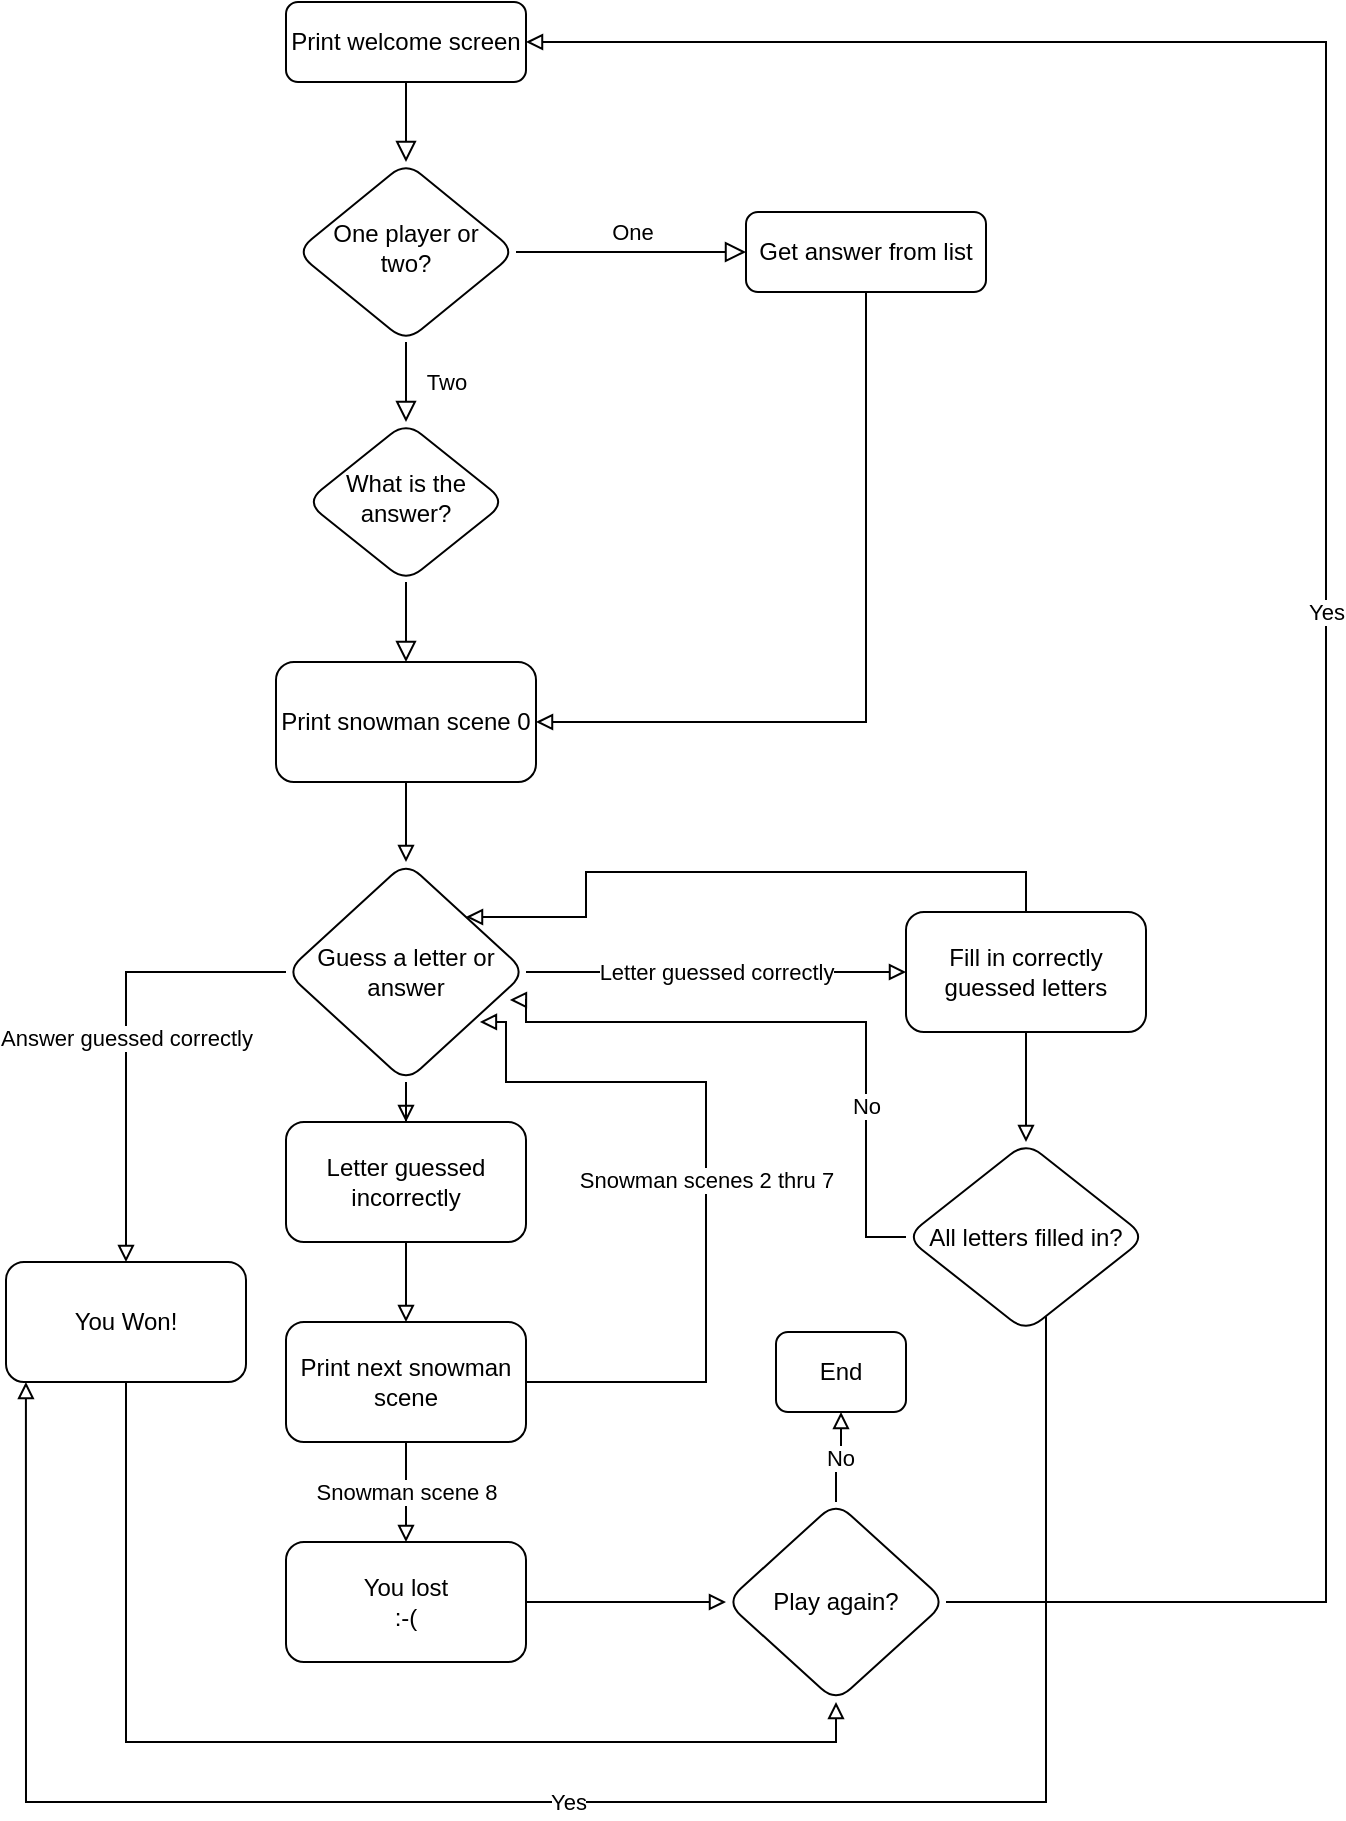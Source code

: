<mxfile version="14.6.13" type="device"><diagram id="C5RBs43oDa-KdzZeNtuy" name="Page-1"><mxGraphModel dx="1106" dy="852" grid="1" gridSize="10" guides="1" tooltips="1" connect="1" arrows="1" fold="1" page="1" pageScale="1" pageWidth="827" pageHeight="1169" math="0" shadow="0"><root><mxCell id="WIyWlLk6GJQsqaUBKTNV-0"/><mxCell id="WIyWlLk6GJQsqaUBKTNV-1" parent="WIyWlLk6GJQsqaUBKTNV-0"/><mxCell id="5k5f34KY3Qmuu7iuyZu7-0" value="" style="group" vertex="1" connectable="0" parent="WIyWlLk6GJQsqaUBKTNV-1"><mxGeometry x="20" y="80" width="660" height="900" as="geometry"/></mxCell><mxCell id="WIyWlLk6GJQsqaUBKTNV-3" value="Print welcome screen" style="rounded=1;whiteSpace=wrap;html=1;fontSize=12;glass=0;strokeWidth=1;shadow=0;" parent="5k5f34KY3Qmuu7iuyZu7-0" vertex="1"><mxGeometry x="140" width="120" height="40" as="geometry"/></mxCell><mxCell id="WIyWlLk6GJQsqaUBKTNV-6" value="One player or two?" style="rhombus;whiteSpace=wrap;html=1;shadow=0;fontFamily=Helvetica;fontSize=12;align=center;strokeWidth=1;spacing=6;spacingTop=-4;rounded=1;" parent="5k5f34KY3Qmuu7iuyZu7-0" vertex="1"><mxGeometry x="145" y="80" width="110" height="90" as="geometry"/></mxCell><mxCell id="WIyWlLk6GJQsqaUBKTNV-2" value="" style="rounded=0;html=1;jettySize=auto;orthogonalLoop=1;fontSize=11;endArrow=block;endFill=0;endSize=8;strokeWidth=1;shadow=0;labelBackgroundColor=none;edgeStyle=orthogonalEdgeStyle;" parent="5k5f34KY3Qmuu7iuyZu7-0" source="WIyWlLk6GJQsqaUBKTNV-3" target="WIyWlLk6GJQsqaUBKTNV-6" edge="1"><mxGeometry relative="1" as="geometry"/></mxCell><mxCell id="WIyWlLk6GJQsqaUBKTNV-7" value="Get answer from list" style="rounded=1;whiteSpace=wrap;html=1;fontSize=12;glass=0;strokeWidth=1;shadow=0;" parent="5k5f34KY3Qmuu7iuyZu7-0" vertex="1"><mxGeometry x="370" y="105" width="120" height="40" as="geometry"/></mxCell><mxCell id="WIyWlLk6GJQsqaUBKTNV-5" value="One" style="edgeStyle=orthogonalEdgeStyle;rounded=0;html=1;jettySize=auto;orthogonalLoop=1;fontSize=11;endArrow=block;endFill=0;endSize=8;strokeWidth=1;shadow=0;labelBackgroundColor=none;" parent="5k5f34KY3Qmuu7iuyZu7-0" source="WIyWlLk6GJQsqaUBKTNV-6" target="WIyWlLk6GJQsqaUBKTNV-7" edge="1"><mxGeometry y="10" relative="1" as="geometry"><mxPoint as="offset"/></mxGeometry></mxCell><mxCell id="WIyWlLk6GJQsqaUBKTNV-10" value="What is the answer?" style="rhombus;whiteSpace=wrap;html=1;shadow=0;fontFamily=Helvetica;fontSize=12;align=center;strokeWidth=1;spacing=6;spacingTop=-4;rounded=1;" parent="5k5f34KY3Qmuu7iuyZu7-0" vertex="1"><mxGeometry x="150" y="210" width="100" height="80" as="geometry"/></mxCell><mxCell id="WIyWlLk6GJQsqaUBKTNV-4" value="Two" style="rounded=0;html=1;jettySize=auto;orthogonalLoop=1;fontSize=11;endArrow=block;endFill=0;endSize=8;strokeWidth=1;shadow=0;labelBackgroundColor=none;edgeStyle=orthogonalEdgeStyle;entryX=0.5;entryY=0;entryDx=0;entryDy=0;" parent="5k5f34KY3Qmuu7iuyZu7-0" source="WIyWlLk6GJQsqaUBKTNV-6" target="WIyWlLk6GJQsqaUBKTNV-10" edge="1"><mxGeometry y="20" relative="1" as="geometry"><mxPoint as="offset"/></mxGeometry></mxCell><mxCell id="WIyWlLk6GJQsqaUBKTNV-11" value="Print snowman scene 0" style="rounded=1;whiteSpace=wrap;html=1;fontSize=12;glass=0;strokeWidth=1;shadow=0;" parent="5k5f34KY3Qmuu7iuyZu7-0" vertex="1"><mxGeometry x="135" y="330" width="130" height="60" as="geometry"/></mxCell><mxCell id="TntL23Rbh5O4rmYJ7btf-2" style="edgeStyle=orthogonalEdgeStyle;rounded=0;orthogonalLoop=1;jettySize=auto;html=1;exitX=0.5;exitY=1;exitDx=0;exitDy=0;entryX=1;entryY=0.5;entryDx=0;entryDy=0;endArrow=block;endFill=0;" parent="5k5f34KY3Qmuu7iuyZu7-0" source="WIyWlLk6GJQsqaUBKTNV-7" target="WIyWlLk6GJQsqaUBKTNV-11" edge="1"><mxGeometry relative="1" as="geometry"/></mxCell><mxCell id="WIyWlLk6GJQsqaUBKTNV-8" value="" style="rounded=0;html=1;jettySize=auto;orthogonalLoop=1;fontSize=11;endArrow=block;endFill=0;endSize=8;strokeWidth=1;shadow=0;labelBackgroundColor=none;edgeStyle=orthogonalEdgeStyle;" parent="5k5f34KY3Qmuu7iuyZu7-0" source="WIyWlLk6GJQsqaUBKTNV-10" target="WIyWlLk6GJQsqaUBKTNV-11" edge="1"><mxGeometry x="0.333" y="20" relative="1" as="geometry"><mxPoint as="offset"/></mxGeometry></mxCell><mxCell id="TntL23Rbh5O4rmYJ7btf-5" value="Guess a letter or answer" style="rhombus;whiteSpace=wrap;html=1;rounded=1;shadow=0;strokeWidth=1;glass=0;" parent="5k5f34KY3Qmuu7iuyZu7-0" vertex="1"><mxGeometry x="140" y="430" width="120" height="110" as="geometry"/></mxCell><mxCell id="TntL23Rbh5O4rmYJ7btf-6" value="" style="edgeStyle=orthogonalEdgeStyle;rounded=0;orthogonalLoop=1;jettySize=auto;html=1;endArrow=block;endFill=0;startSize=0;" parent="5k5f34KY3Qmuu7iuyZu7-0" source="WIyWlLk6GJQsqaUBKTNV-11" target="TntL23Rbh5O4rmYJ7btf-5" edge="1"><mxGeometry relative="1" as="geometry"/></mxCell><mxCell id="TntL23Rbh5O4rmYJ7btf-7" value="You Won!" style="whiteSpace=wrap;html=1;rounded=1;shadow=0;strokeWidth=1;glass=0;" parent="5k5f34KY3Qmuu7iuyZu7-0" vertex="1"><mxGeometry y="630" width="120" height="60" as="geometry"/></mxCell><mxCell id="TntL23Rbh5O4rmYJ7btf-8" value="Answer guessed correctly" style="edgeStyle=orthogonalEdgeStyle;rounded=0;orthogonalLoop=1;jettySize=auto;html=1;endArrow=block;endFill=0;startSize=0;" parent="5k5f34KY3Qmuu7iuyZu7-0" source="TntL23Rbh5O4rmYJ7btf-5" target="TntL23Rbh5O4rmYJ7btf-7" edge="1"><mxGeometry relative="1" as="geometry"/></mxCell><mxCell id="TntL23Rbh5O4rmYJ7btf-13" value="Letter guessed incorrectly" style="whiteSpace=wrap;html=1;rounded=1;shadow=0;strokeWidth=1;glass=0;" parent="5k5f34KY3Qmuu7iuyZu7-0" vertex="1"><mxGeometry x="140" y="560" width="120" height="60" as="geometry"/></mxCell><mxCell id="TntL23Rbh5O4rmYJ7btf-14" value="" style="edgeStyle=orthogonalEdgeStyle;rounded=0;orthogonalLoop=1;jettySize=auto;html=1;endArrow=block;endFill=0;startSize=0;" parent="5k5f34KY3Qmuu7iuyZu7-0" source="TntL23Rbh5O4rmYJ7btf-5" target="TntL23Rbh5O4rmYJ7btf-13" edge="1"><mxGeometry relative="1" as="geometry"/></mxCell><mxCell id="TntL23Rbh5O4rmYJ7btf-18" style="edgeStyle=orthogonalEdgeStyle;rounded=0;orthogonalLoop=1;jettySize=auto;html=1;exitX=0.5;exitY=0;exitDx=0;exitDy=0;entryX=1;entryY=0;entryDx=0;entryDy=0;endArrow=block;endFill=0;startSize=0;" parent="5k5f34KY3Qmuu7iuyZu7-0" source="TntL23Rbh5O4rmYJ7btf-16" target="TntL23Rbh5O4rmYJ7btf-5" edge="1"><mxGeometry relative="1" as="geometry"><Array as="points"><mxPoint x="510" y="435"/><mxPoint x="290" y="435"/><mxPoint x="290" y="458"/></Array></mxGeometry></mxCell><mxCell id="TntL23Rbh5O4rmYJ7btf-16" value="Fill in correctly guessed letters" style="whiteSpace=wrap;html=1;rounded=1;shadow=0;strokeWidth=1;glass=0;" parent="5k5f34KY3Qmuu7iuyZu7-0" vertex="1"><mxGeometry x="450" y="455" width="120" height="60" as="geometry"/></mxCell><mxCell id="TntL23Rbh5O4rmYJ7btf-17" value="Letter guessed correctly" style="edgeStyle=orthogonalEdgeStyle;rounded=0;orthogonalLoop=1;jettySize=auto;html=1;endArrow=block;endFill=0;startSize=0;" parent="5k5f34KY3Qmuu7iuyZu7-0" source="TntL23Rbh5O4rmYJ7btf-5" target="TntL23Rbh5O4rmYJ7btf-16" edge="1"><mxGeometry relative="1" as="geometry"/></mxCell><mxCell id="TntL23Rbh5O4rmYJ7btf-19" value="You lost&lt;br&gt;:-(" style="whiteSpace=wrap;html=1;rounded=1;shadow=0;strokeWidth=1;glass=0;" parent="5k5f34KY3Qmuu7iuyZu7-0" vertex="1"><mxGeometry x="140" y="770" width="120" height="60" as="geometry"/></mxCell><mxCell id="TntL23Rbh5O4rmYJ7btf-38" value="Yes" style="edgeStyle=orthogonalEdgeStyle;rounded=0;orthogonalLoop=1;jettySize=auto;html=1;exitX=1;exitY=0.5;exitDx=0;exitDy=0;entryX=1;entryY=0.5;entryDx=0;entryDy=0;endArrow=block;endFill=0;startSize=0;" parent="5k5f34KY3Qmuu7iuyZu7-0" source="TntL23Rbh5O4rmYJ7btf-21" target="WIyWlLk6GJQsqaUBKTNV-3" edge="1"><mxGeometry relative="1" as="geometry"><Array as="points"><mxPoint x="660" y="800"/><mxPoint x="660" y="20"/></Array></mxGeometry></mxCell><mxCell id="TntL23Rbh5O4rmYJ7btf-21" value="Play again?" style="rhombus;whiteSpace=wrap;html=1;rounded=1;shadow=0;strokeWidth=1;glass=0;" parent="5k5f34KY3Qmuu7iuyZu7-0" vertex="1"><mxGeometry x="360" y="750" width="110" height="100" as="geometry"/></mxCell><mxCell id="TntL23Rbh5O4rmYJ7btf-23" style="edgeStyle=orthogonalEdgeStyle;rounded=0;orthogonalLoop=1;jettySize=auto;html=1;exitX=0.5;exitY=1;exitDx=0;exitDy=0;entryX=0.5;entryY=1;entryDx=0;entryDy=0;endArrow=block;endFill=0;startSize=0;" parent="5k5f34KY3Qmuu7iuyZu7-0" source="TntL23Rbh5O4rmYJ7btf-7" target="TntL23Rbh5O4rmYJ7btf-21" edge="1"><mxGeometry relative="1" as="geometry"/></mxCell><mxCell id="TntL23Rbh5O4rmYJ7btf-22" value="" style="edgeStyle=orthogonalEdgeStyle;rounded=0;orthogonalLoop=1;jettySize=auto;html=1;endArrow=block;endFill=0;startSize=0;" parent="5k5f34KY3Qmuu7iuyZu7-0" source="TntL23Rbh5O4rmYJ7btf-19" target="TntL23Rbh5O4rmYJ7btf-21" edge="1"><mxGeometry relative="1" as="geometry"/></mxCell><mxCell id="TntL23Rbh5O4rmYJ7btf-27" value="Snowman scenes 2 thru 7" style="edgeStyle=orthogonalEdgeStyle;rounded=0;orthogonalLoop=1;jettySize=auto;html=1;exitX=1;exitY=0.5;exitDx=0;exitDy=0;entryX=0.808;entryY=0.727;entryDx=0;entryDy=0;entryPerimeter=0;endArrow=block;endFill=0;startSize=0;" parent="5k5f34KY3Qmuu7iuyZu7-0" source="TntL23Rbh5O4rmYJ7btf-25" target="TntL23Rbh5O4rmYJ7btf-5" edge="1"><mxGeometry relative="1" as="geometry"><Array as="points"><mxPoint x="350" y="690"/><mxPoint x="350" y="540"/><mxPoint x="250" y="540"/><mxPoint x="250" y="510"/></Array></mxGeometry></mxCell><mxCell id="TntL23Rbh5O4rmYJ7btf-28" value="Snowman scene 8" style="edgeStyle=orthogonalEdgeStyle;rounded=0;orthogonalLoop=1;jettySize=auto;html=1;exitX=0.5;exitY=1;exitDx=0;exitDy=0;endArrow=block;endFill=0;startSize=0;" parent="5k5f34KY3Qmuu7iuyZu7-0" source="TntL23Rbh5O4rmYJ7btf-25" target="TntL23Rbh5O4rmYJ7btf-19" edge="1"><mxGeometry relative="1" as="geometry"/></mxCell><mxCell id="TntL23Rbh5O4rmYJ7btf-25" value="Print next snowman scene" style="whiteSpace=wrap;html=1;rounded=1;shadow=0;strokeWidth=1;glass=0;" parent="5k5f34KY3Qmuu7iuyZu7-0" vertex="1"><mxGeometry x="140" y="660" width="120" height="60" as="geometry"/></mxCell><mxCell id="TntL23Rbh5O4rmYJ7btf-26" value="" style="edgeStyle=orthogonalEdgeStyle;rounded=0;orthogonalLoop=1;jettySize=auto;html=1;endArrow=block;endFill=0;startSize=0;" parent="5k5f34KY3Qmuu7iuyZu7-0" source="TntL23Rbh5O4rmYJ7btf-13" target="TntL23Rbh5O4rmYJ7btf-25" edge="1"><mxGeometry relative="1" as="geometry"/></mxCell><mxCell id="TntL23Rbh5O4rmYJ7btf-31" value="No" style="edgeStyle=orthogonalEdgeStyle;rounded=0;orthogonalLoop=1;jettySize=auto;html=1;exitX=0;exitY=0.5;exitDx=0;exitDy=0;entryX=0.933;entryY=0.627;entryDx=0;entryDy=0;endArrow=block;endFill=0;startSize=0;entryPerimeter=0;" parent="5k5f34KY3Qmuu7iuyZu7-0" source="TntL23Rbh5O4rmYJ7btf-29" target="TntL23Rbh5O4rmYJ7btf-5" edge="1"><mxGeometry x="-0.457" relative="1" as="geometry"><Array as="points"><mxPoint x="430" y="618"/><mxPoint x="430" y="510"/><mxPoint x="260" y="510"/><mxPoint x="260" y="499"/></Array><mxPoint as="offset"/></mxGeometry></mxCell><mxCell id="TntL23Rbh5O4rmYJ7btf-32" value="Yes" style="edgeStyle=orthogonalEdgeStyle;rounded=0;orthogonalLoop=1;jettySize=auto;html=1;entryX=0.083;entryY=1;entryDx=0;entryDy=0;entryPerimeter=0;endArrow=block;endFill=0;startSize=0;" parent="5k5f34KY3Qmuu7iuyZu7-0" source="TntL23Rbh5O4rmYJ7btf-29" target="TntL23Rbh5O4rmYJ7btf-7" edge="1"><mxGeometry relative="1" as="geometry"><Array as="points"><mxPoint x="520" y="900"/><mxPoint x="10" y="900"/></Array></mxGeometry></mxCell><mxCell id="TntL23Rbh5O4rmYJ7btf-29" value="All letters filled in?" style="rhombus;whiteSpace=wrap;html=1;rounded=1;shadow=0;strokeWidth=1;glass=0;" parent="5k5f34KY3Qmuu7iuyZu7-0" vertex="1"><mxGeometry x="450" y="570" width="120" height="95" as="geometry"/></mxCell><mxCell id="TntL23Rbh5O4rmYJ7btf-30" value="" style="edgeStyle=orthogonalEdgeStyle;rounded=0;orthogonalLoop=1;jettySize=auto;html=1;endArrow=block;endFill=0;startSize=0;" parent="5k5f34KY3Qmuu7iuyZu7-0" source="TntL23Rbh5O4rmYJ7btf-16" target="TntL23Rbh5O4rmYJ7btf-29" edge="1"><mxGeometry relative="1" as="geometry"/></mxCell><mxCell id="TntL23Rbh5O4rmYJ7btf-36" value="End" style="rounded=1;whiteSpace=wrap;html=1;" parent="5k5f34KY3Qmuu7iuyZu7-0" vertex="1"><mxGeometry x="385" y="665" width="65" height="40" as="geometry"/></mxCell><mxCell id="TntL23Rbh5O4rmYJ7btf-37" value="No" style="edgeStyle=orthogonalEdgeStyle;rounded=0;orthogonalLoop=1;jettySize=auto;html=1;exitX=0.5;exitY=0;exitDx=0;exitDy=0;entryX=0.5;entryY=1;entryDx=0;entryDy=0;endArrow=block;endFill=0;startSize=0;" parent="5k5f34KY3Qmuu7iuyZu7-0" source="TntL23Rbh5O4rmYJ7btf-21" target="TntL23Rbh5O4rmYJ7btf-36" edge="1"><mxGeometry relative="1" as="geometry"/></mxCell></root></mxGraphModel></diagram></mxfile>